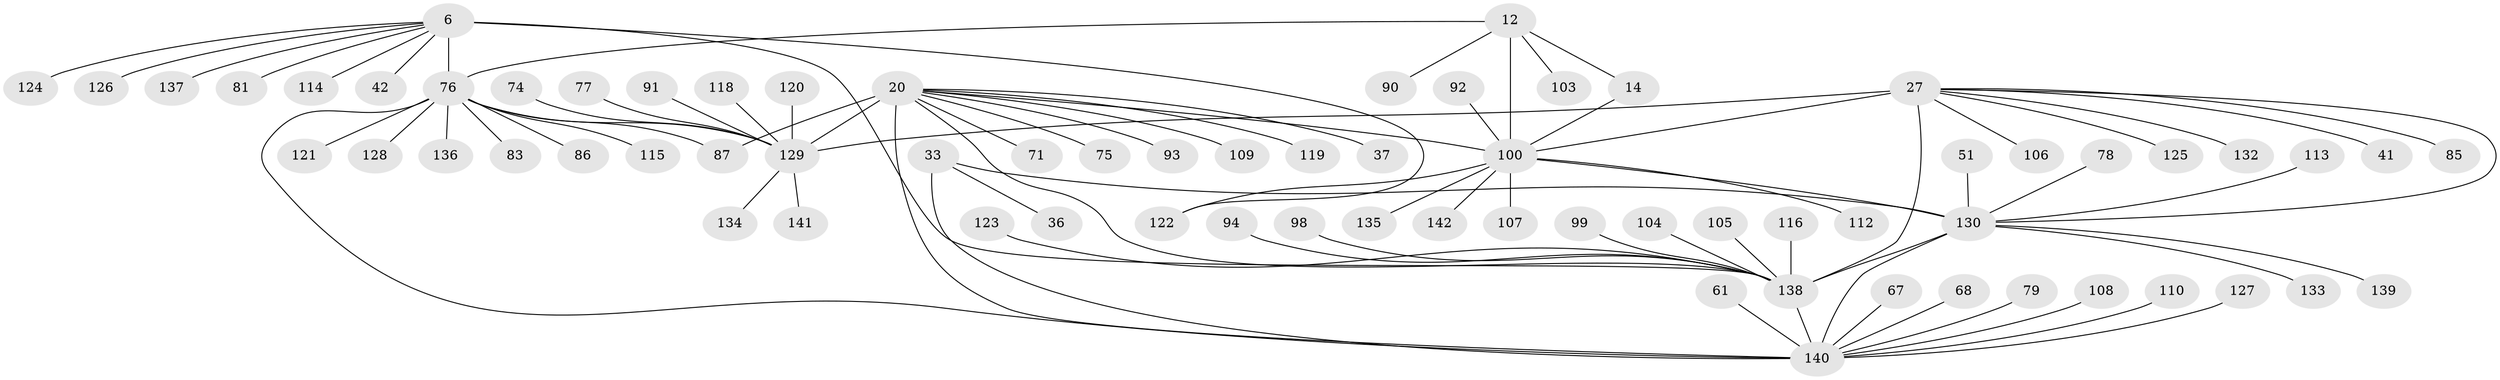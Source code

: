 // original degree distribution, {8: 0.035211267605633804, 9: 0.02112676056338028, 11: 0.04929577464788732, 10: 0.07042253521126761, 7: 0.028169014084507043, 12: 0.007042253521126761, 6: 0.02112676056338028, 14: 0.007042253521126761, 13: 0.007042253521126761, 1: 0.5563380281690141, 4: 0.007042253521126761, 2: 0.19014084507042253}
// Generated by graph-tools (version 1.1) at 2025/55/03/09/25 04:55:18]
// undirected, 71 vertices, 83 edges
graph export_dot {
graph [start="1"]
  node [color=gray90,style=filled];
  6 [super="+3+2"];
  12 [super="+9"];
  14 [super="+13"];
  20 [super="+19"];
  27 [super="+23+24"];
  33 [super="+31"];
  36;
  37;
  41;
  42;
  51;
  61;
  67;
  68;
  71;
  74 [super="+56"];
  75;
  76 [super="+7+62+72"];
  77;
  78;
  79;
  81;
  83;
  85;
  86;
  87;
  90;
  91;
  92;
  93;
  94;
  98;
  99 [super="+69"];
  100 [super="+88"];
  103 [super="+97"];
  104;
  105;
  106;
  107;
  108 [super="+53"];
  109;
  110;
  112;
  113;
  114;
  115;
  116;
  118;
  119 [super="+58"];
  120;
  121;
  122 [super="+80"];
  123 [super="+102"];
  124 [super="+101"];
  125;
  126;
  127;
  128;
  129 [super="+39+21+43+111+48+59+66+70"];
  130 [super="+117+34+44+46"];
  132;
  133;
  134;
  135;
  136;
  137;
  138 [super="+49+28+45+50+63+60+82"];
  139;
  140 [super="+96+131+57"];
  141 [super="+89"];
  142;
  6 -- 81;
  6 -- 42;
  6 -- 126;
  6 -- 76 [weight=12];
  6 -- 138;
  6 -- 124;
  6 -- 114;
  6 -- 137;
  6 -- 122;
  12 -- 14 [weight=4];
  12 -- 90;
  12 -- 103;
  12 -- 76;
  12 -- 100 [weight=6];
  14 -- 100 [weight=6];
  20 -- 37;
  20 -- 87;
  20 -- 71;
  20 -- 75;
  20 -- 109;
  20 -- 93;
  20 -- 119;
  20 -- 140 [weight=4];
  20 -- 138;
  20 -- 129 [weight=12];
  20 -- 100 [weight=2];
  27 -- 132;
  27 -- 125;
  27 -- 138 [weight=12];
  27 -- 85;
  27 -- 41;
  27 -- 106;
  27 -- 129;
  27 -- 130;
  27 -- 100;
  33 -- 36;
  33 -- 140 [weight=4];
  33 -- 130 [weight=6];
  51 -- 130;
  61 -- 140;
  67 -- 140;
  68 -- 140;
  74 -- 129;
  76 -- 140 [weight=2];
  76 -- 128;
  76 -- 136;
  76 -- 115;
  76 -- 83;
  76 -- 86;
  76 -- 87;
  76 -- 121;
  76 -- 129;
  77 -- 129;
  78 -- 130;
  79 -- 140;
  91 -- 129;
  92 -- 100;
  94 -- 138;
  98 -- 138;
  99 -- 138;
  100 -- 130;
  100 -- 135;
  100 -- 107;
  100 -- 142;
  100 -- 112;
  100 -- 122;
  104 -- 138;
  105 -- 138;
  108 -- 140;
  110 -- 140;
  113 -- 130;
  116 -- 138;
  118 -- 129;
  120 -- 129;
  123 -- 138;
  127 -- 140;
  129 -- 134;
  129 -- 141;
  130 -- 133;
  130 -- 138 [weight=2];
  130 -- 139;
  130 -- 140 [weight=6];
  138 -- 140;
}
